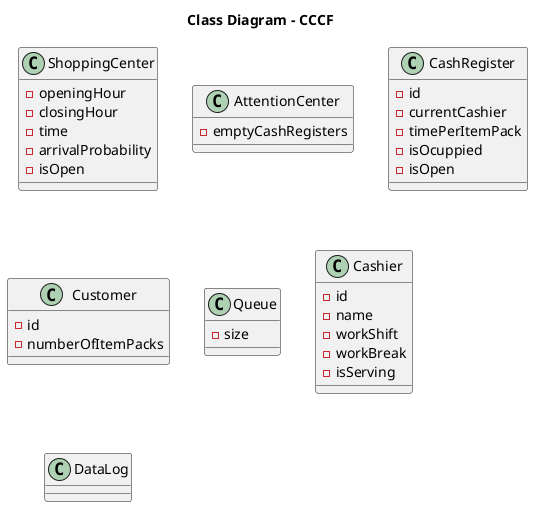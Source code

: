@startuml

skinparam linetype polyline

title Class Diagram - CCCF

class ShoppingCenter {
    - openingHour
    - closingHour
    - time
    - arrivalProbability
    - isOpen
}

class AttentionCenter{
    - emptyCashRegisters
}

class CashRegister {
    - id
    - currentCashier
    - timePerItemPack
    - isOcuppied
    - isOpen
}

class Customer {
    - id
    - numberOfItemPacks
}

class Queue {
    - size
}

class Cashier {
    - id
    - name
    - workShift
    - workBreak
    - isServing
}

class DataLog{

}

@enduml